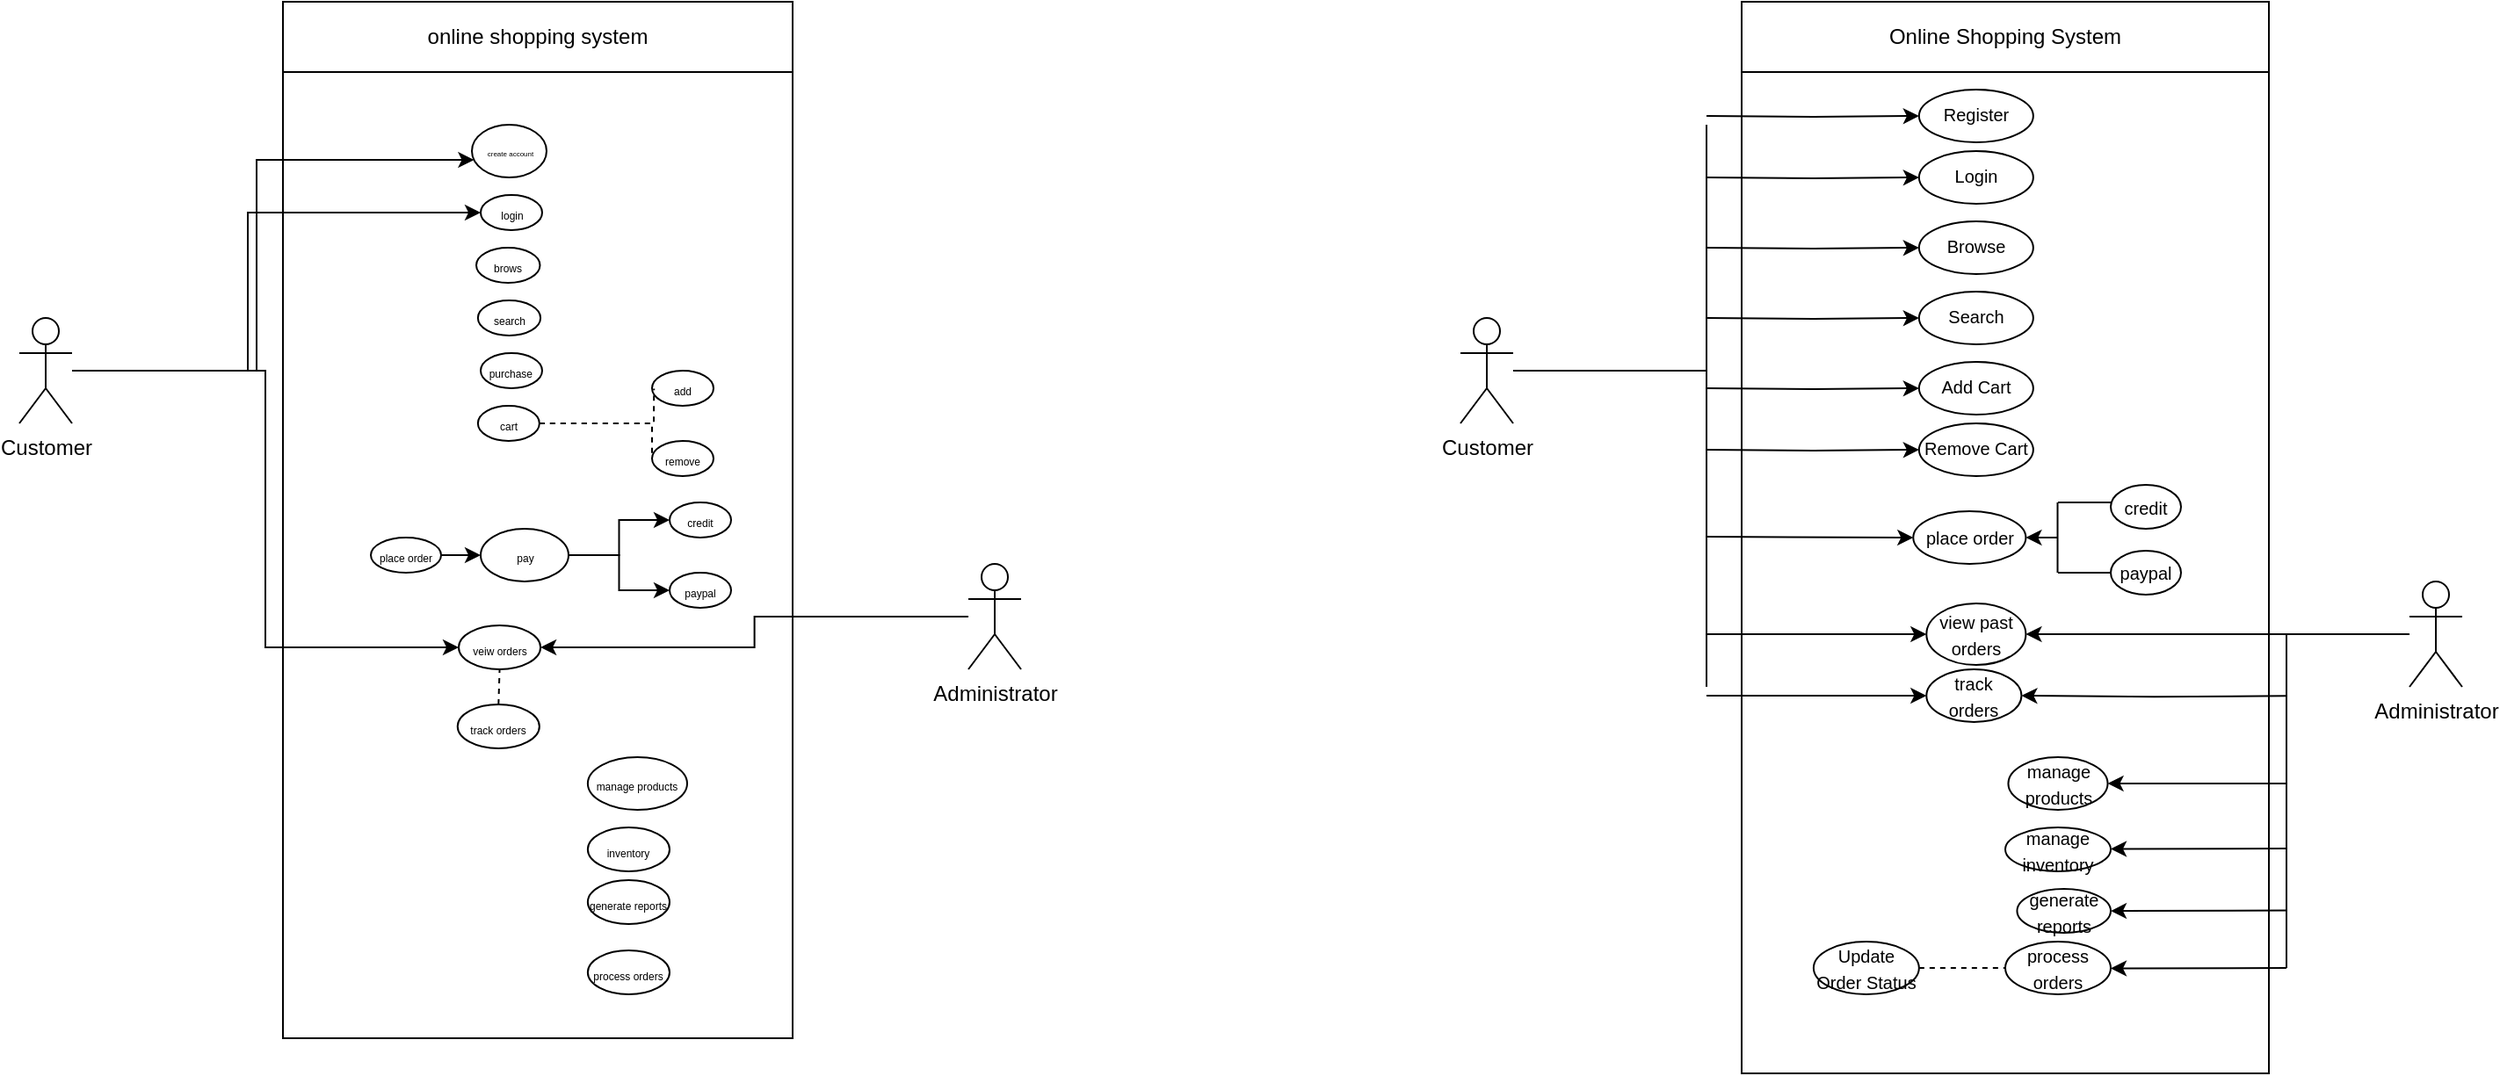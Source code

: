 <mxfile version="26.2.14">
  <diagram name="Page-1" id="EhupwXQCum9D8GcqkOYG">
    <mxGraphModel dx="1708" dy="776" grid="1" gridSize="10" guides="1" tooltips="1" connect="1" arrows="1" fold="1" page="1" pageScale="1" pageWidth="850" pageHeight="1100" math="0" shadow="0">
      <root>
        <mxCell id="0" />
        <mxCell id="1" parent="0" />
        <mxCell id="7i1ninCHhoOF4IIHglD1-1" value="" style="rounded=0;whiteSpace=wrap;html=1;" parent="1" vertex="1">
          <mxGeometry x="270" y="220" width="290" height="550" as="geometry" />
        </mxCell>
        <mxCell id="wF8JjJ0OHBjzFsopDSq--4" style="edgeStyle=orthogonalEdgeStyle;rounded=0;orthogonalLoop=1;jettySize=auto;html=1;entryX=0;entryY=0.5;entryDx=0;entryDy=0;" parent="1" source="7i1ninCHhoOF4IIHglD1-2" target="wF8JjJ0OHBjzFsopDSq--1" edge="1">
          <mxGeometry relative="1" as="geometry">
            <Array as="points">
              <mxPoint x="250" y="300" />
            </Array>
          </mxGeometry>
        </mxCell>
        <mxCell id="wF8JjJ0OHBjzFsopDSq--8" value="" style="edgeStyle=orthogonalEdgeStyle;rounded=0;orthogonalLoop=1;jettySize=auto;html=1;" parent="1" source="7i1ninCHhoOF4IIHglD1-2" target="wF8JjJ0OHBjzFsopDSq--7" edge="1">
          <mxGeometry relative="1" as="geometry">
            <Array as="points">
              <mxPoint x="255" y="270" />
            </Array>
          </mxGeometry>
        </mxCell>
        <mxCell id="wF8JjJ0OHBjzFsopDSq--38" style="edgeStyle=orthogonalEdgeStyle;rounded=0;orthogonalLoop=1;jettySize=auto;html=1;entryX=0;entryY=0.5;entryDx=0;entryDy=0;" parent="1" source="7i1ninCHhoOF4IIHglD1-2" target="wF8JjJ0OHBjzFsopDSq--19" edge="1">
          <mxGeometry relative="1" as="geometry" />
        </mxCell>
        <mxCell id="7i1ninCHhoOF4IIHglD1-2" value="Customer&lt;div&gt;&lt;br&gt;&lt;/div&gt;" style="shape=umlActor;verticalLabelPosition=bottom;verticalAlign=top;html=1;outlineConnect=0;" parent="1" vertex="1">
          <mxGeometry x="120" y="360" width="30" height="60" as="geometry" />
        </mxCell>
        <mxCell id="wF8JjJ0OHBjzFsopDSq--40" style="edgeStyle=orthogonalEdgeStyle;rounded=0;orthogonalLoop=1;jettySize=auto;html=1;entryX=1;entryY=0.5;entryDx=0;entryDy=0;" parent="1" source="7i1ninCHhoOF4IIHglD1-3" target="wF8JjJ0OHBjzFsopDSq--19" edge="1">
          <mxGeometry relative="1" as="geometry" />
        </mxCell>
        <mxCell id="7i1ninCHhoOF4IIHglD1-3" value="Administrator&lt;div&gt;&lt;br&gt;&lt;/div&gt;" style="shape=umlActor;verticalLabelPosition=bottom;verticalAlign=top;html=1;outlineConnect=0;" parent="1" vertex="1">
          <mxGeometry x="660" y="500" width="30" height="60" as="geometry" />
        </mxCell>
        <mxCell id="wF8JjJ0OHBjzFsopDSq--1" value="&lt;font style=&quot;font-size: 6px;&quot;&gt;login&lt;/font&gt;" style="ellipse;whiteSpace=wrap;html=1;" parent="1" vertex="1">
          <mxGeometry x="382.5" y="290" width="35" height="20" as="geometry" />
        </mxCell>
        <mxCell id="wF8JjJ0OHBjzFsopDSq--7" value="&lt;font style=&quot;font-size: 4px;&quot;&gt;create account&lt;/font&gt;" style="ellipse;whiteSpace=wrap;html=1;verticalAlign=top;" parent="1" vertex="1">
          <mxGeometry x="377.5" y="250" width="42.5" height="30" as="geometry" />
        </mxCell>
        <mxCell id="wF8JjJ0OHBjzFsopDSq--9" value="&lt;font style=&quot;font-size: 6px;&quot;&gt;brows&lt;/font&gt;" style="ellipse;whiteSpace=wrap;html=1;" parent="1" vertex="1">
          <mxGeometry x="380" y="320" width="36.25" height="20" as="geometry" />
        </mxCell>
        <mxCell id="wF8JjJ0OHBjzFsopDSq--10" value="&lt;span style=&quot;font-size: 6px;&quot;&gt;search&lt;/span&gt;" style="ellipse;whiteSpace=wrap;html=1;" parent="1" vertex="1">
          <mxGeometry x="380.93" y="350" width="35.63" height="20" as="geometry" />
        </mxCell>
        <mxCell id="wF8JjJ0OHBjzFsopDSq--11" value="&lt;span style=&quot;font-size: 6px;&quot;&gt;purchase&amp;nbsp;&lt;/span&gt;" style="ellipse;whiteSpace=wrap;html=1;" parent="1" vertex="1">
          <mxGeometry x="382.5" y="380" width="35" height="20" as="geometry" />
        </mxCell>
        <mxCell id="wF8JjJ0OHBjzFsopDSq--13" value="&lt;span style=&quot;font-size: 6px;&quot;&gt;add&lt;/span&gt;" style="ellipse;whiteSpace=wrap;html=1;" parent="1" vertex="1">
          <mxGeometry x="480" y="390" width="35" height="20" as="geometry" />
        </mxCell>
        <mxCell id="wF8JjJ0OHBjzFsopDSq--14" value="&lt;span style=&quot;font-size: 6px;&quot;&gt;remove&lt;/span&gt;" style="ellipse;whiteSpace=wrap;html=1;" parent="1" vertex="1">
          <mxGeometry x="480" y="430" width="35" height="20" as="geometry" />
        </mxCell>
        <mxCell id="wF8JjJ0OHBjzFsopDSq--48" style="edgeStyle=orthogonalEdgeStyle;rounded=0;orthogonalLoop=1;jettySize=auto;html=1;exitX=1;exitY=0.5;exitDx=0;exitDy=0;entryX=0;entryY=0.5;entryDx=0;entryDy=0;" parent="1" source="wF8JjJ0OHBjzFsopDSq--15" target="wF8JjJ0OHBjzFsopDSq--16" edge="1">
          <mxGeometry relative="1" as="geometry" />
        </mxCell>
        <mxCell id="wF8JjJ0OHBjzFsopDSq--49" style="edgeStyle=orthogonalEdgeStyle;rounded=0;orthogonalLoop=1;jettySize=auto;html=1;entryX=0;entryY=0.5;entryDx=0;entryDy=0;" parent="1" source="wF8JjJ0OHBjzFsopDSq--15" target="wF8JjJ0OHBjzFsopDSq--17" edge="1">
          <mxGeometry relative="1" as="geometry" />
        </mxCell>
        <mxCell id="wF8JjJ0OHBjzFsopDSq--15" value="&lt;span style=&quot;font-size: 6px;&quot;&gt;pay&lt;/span&gt;" style="ellipse;whiteSpace=wrap;html=1;" parent="1" vertex="1">
          <mxGeometry x="382.5" y="480" width="50" height="30" as="geometry" />
        </mxCell>
        <mxCell id="wF8JjJ0OHBjzFsopDSq--16" value="&lt;span style=&quot;font-size: 6px;&quot;&gt;credit&lt;/span&gt;" style="ellipse;whiteSpace=wrap;html=1;" parent="1" vertex="1">
          <mxGeometry x="490" y="465" width="35" height="20" as="geometry" />
        </mxCell>
        <mxCell id="wF8JjJ0OHBjzFsopDSq--17" value="&lt;span style=&quot;font-size: 6px;&quot;&gt;paypal&lt;/span&gt;" style="ellipse;whiteSpace=wrap;html=1;" parent="1" vertex="1">
          <mxGeometry x="490" y="505" width="35" height="20" as="geometry" />
        </mxCell>
        <mxCell id="wF8JjJ0OHBjzFsopDSq--19" value="&lt;span style=&quot;font-size: 6px;&quot;&gt;veiw orders&lt;/span&gt;" style="ellipse;whiteSpace=wrap;html=1;" parent="1" vertex="1">
          <mxGeometry x="370" y="535" width="46.56" height="25" as="geometry" />
        </mxCell>
        <mxCell id="wF8JjJ0OHBjzFsopDSq--26" value="" style="endArrow=none;dashed=1;html=1;rounded=0;entryX=0.032;entryY=0.514;entryDx=0;entryDy=0;entryPerimeter=0;" parent="1" source="wF8JjJ0OHBjzFsopDSq--12" target="wF8JjJ0OHBjzFsopDSq--13" edge="1">
          <mxGeometry width="50" height="50" relative="1" as="geometry">
            <mxPoint x="410" y="420" as="sourcePoint" />
            <mxPoint x="440" y="400" as="targetPoint" />
            <Array as="points">
              <mxPoint x="481" y="420" />
            </Array>
          </mxGeometry>
        </mxCell>
        <mxCell id="wF8JjJ0OHBjzFsopDSq--31" value="" style="endArrow=none;dashed=1;html=1;rounded=0;entryX=0;entryY=0.5;entryDx=0;entryDy=0;exitX=1;exitY=0.5;exitDx=0;exitDy=0;" parent="1" source="wF8JjJ0OHBjzFsopDSq--12" target="wF8JjJ0OHBjzFsopDSq--14" edge="1">
          <mxGeometry width="50" height="50" relative="1" as="geometry">
            <mxPoint x="374" y="428" as="sourcePoint" />
            <mxPoint x="491" y="410" as="targetPoint" />
            <Array as="points">
              <mxPoint x="480" y="420" />
            </Array>
          </mxGeometry>
        </mxCell>
        <mxCell id="wF8JjJ0OHBjzFsopDSq--34" style="edgeStyle=orthogonalEdgeStyle;rounded=0;orthogonalLoop=1;jettySize=auto;html=1;exitX=1;exitY=0.5;exitDx=0;exitDy=0;entryX=0;entryY=0.5;entryDx=0;entryDy=0;" parent="1" source="wF8JjJ0OHBjzFsopDSq--32" target="wF8JjJ0OHBjzFsopDSq--15" edge="1">
          <mxGeometry relative="1" as="geometry" />
        </mxCell>
        <mxCell id="wF8JjJ0OHBjzFsopDSq--32" value="&lt;span style=&quot;font-size: 6px;&quot;&gt;place order&lt;/span&gt;" style="ellipse;whiteSpace=wrap;html=1;" parent="1" vertex="1">
          <mxGeometry x="320" y="485" width="40" height="20" as="geometry" />
        </mxCell>
        <mxCell id="wF8JjJ0OHBjzFsopDSq--33" value="&lt;span style=&quot;font-size: 6px;&quot;&gt;track orders&lt;/span&gt;" style="ellipse;whiteSpace=wrap;html=1;" parent="1" vertex="1">
          <mxGeometry x="369.37" y="580" width="46.56" height="25" as="geometry" />
        </mxCell>
        <mxCell id="wF8JjJ0OHBjzFsopDSq--35" value="" style="endArrow=none;dashed=1;html=1;rounded=0;exitX=1;exitY=0.5;exitDx=0;exitDy=0;" parent="1" source="wF8JjJ0OHBjzFsopDSq--12" edge="1">
          <mxGeometry width="50" height="50" relative="1" as="geometry">
            <mxPoint x="350" y="470" as="sourcePoint" />
            <mxPoint x="400" y="420" as="targetPoint" />
          </mxGeometry>
        </mxCell>
        <mxCell id="wF8JjJ0OHBjzFsopDSq--12" value="&lt;span style=&quot;font-size: 6px;&quot;&gt;cart&lt;/span&gt;" style="ellipse;whiteSpace=wrap;html=1;" parent="1" vertex="1">
          <mxGeometry x="380.93" y="410" width="35" height="20" as="geometry" />
        </mxCell>
        <mxCell id="wF8JjJ0OHBjzFsopDSq--42" value="&lt;span style=&quot;font-size: 6px;&quot;&gt;manage products&lt;/span&gt;" style="ellipse;whiteSpace=wrap;html=1;" parent="1" vertex="1">
          <mxGeometry x="443.44" y="610" width="56.56" height="30" as="geometry" />
        </mxCell>
        <mxCell id="wF8JjJ0OHBjzFsopDSq--43" value="online shopping system" style="rounded=0;whiteSpace=wrap;html=1;" parent="1" vertex="1">
          <mxGeometry x="270" y="180" width="290" height="40" as="geometry" />
        </mxCell>
        <mxCell id="wF8JjJ0OHBjzFsopDSq--44" value="" style="endArrow=none;dashed=1;html=1;rounded=0;exitX=0.5;exitY=0;exitDx=0;exitDy=0;entryX=0.5;entryY=1;entryDx=0;entryDy=0;" parent="1" source="wF8JjJ0OHBjzFsopDSq--33" target="wF8JjJ0OHBjzFsopDSq--19" edge="1">
          <mxGeometry width="50" height="50" relative="1" as="geometry">
            <mxPoint x="350" y="570" as="sourcePoint" />
            <mxPoint x="400" y="520" as="targetPoint" />
          </mxGeometry>
        </mxCell>
        <mxCell id="wF8JjJ0OHBjzFsopDSq--50" value="&lt;span style=&quot;font-size: 6px;&quot;&gt;inventory&lt;/span&gt;" style="ellipse;whiteSpace=wrap;html=1;" parent="1" vertex="1">
          <mxGeometry x="443.44" y="650" width="46.56" height="25" as="geometry" />
        </mxCell>
        <mxCell id="wF8JjJ0OHBjzFsopDSq--51" value="&lt;span style=&quot;font-size: 6px;&quot;&gt;generate reports&lt;/span&gt;" style="ellipse;whiteSpace=wrap;html=1;" parent="1" vertex="1">
          <mxGeometry x="443.44" y="680" width="46.56" height="25" as="geometry" />
        </mxCell>
        <mxCell id="wF8JjJ0OHBjzFsopDSq--52" value="&lt;span style=&quot;font-size: 6px;&quot;&gt;process orders&lt;/span&gt;" style="ellipse;whiteSpace=wrap;html=1;" parent="1" vertex="1">
          <mxGeometry x="443.44" y="720" width="46.56" height="25" as="geometry" />
        </mxCell>
        <mxCell id="iW6y9UnB3l_zcMVOm5t4-1" value="" style="rounded=0;whiteSpace=wrap;html=1;" vertex="1" parent="1">
          <mxGeometry x="1100" y="220" width="300" height="570" as="geometry" />
        </mxCell>
        <mxCell id="iW6y9UnB3l_zcMVOm5t4-5" value="Customer&lt;div&gt;&lt;br&gt;&lt;/div&gt;" style="shape=umlActor;verticalLabelPosition=bottom;verticalAlign=top;html=1;outlineConnect=0;" vertex="1" parent="1">
          <mxGeometry x="940" y="360" width="30" height="60" as="geometry" />
        </mxCell>
        <mxCell id="iW6y9UnB3l_zcMVOm5t4-6" style="edgeStyle=orthogonalEdgeStyle;rounded=0;orthogonalLoop=1;jettySize=auto;html=1;entryX=1;entryY=0.5;entryDx=0;entryDy=0;" edge="1" parent="1" source="iW6y9UnB3l_zcMVOm5t4-7" target="iW6y9UnB3l_zcMVOm5t4-20">
          <mxGeometry relative="1" as="geometry">
            <Array as="points">
              <mxPoint x="1420" y="540" />
              <mxPoint x="1420" y="540" />
            </Array>
          </mxGeometry>
        </mxCell>
        <mxCell id="iW6y9UnB3l_zcMVOm5t4-7" value="Administrator&lt;div&gt;&lt;br&gt;&lt;/div&gt;" style="shape=umlActor;verticalLabelPosition=bottom;verticalAlign=top;html=1;outlineConnect=0;" vertex="1" parent="1">
          <mxGeometry x="1480" y="510" width="30" height="60" as="geometry" />
        </mxCell>
        <mxCell id="iW6y9UnB3l_zcMVOm5t4-18" value="&lt;font style=&quot;font-size: 10px;&quot;&gt;credit&lt;/font&gt;" style="ellipse;whiteSpace=wrap;html=1;" vertex="1" parent="1">
          <mxGeometry x="1310" y="455" width="40" height="25" as="geometry" />
        </mxCell>
        <mxCell id="iW6y9UnB3l_zcMVOm5t4-19" value="&lt;font style=&quot;font-size: 10px;&quot;&gt;paypal&lt;/font&gt;" style="ellipse;whiteSpace=wrap;html=1;" vertex="1" parent="1">
          <mxGeometry x="1310" y="492.5" width="40" height="25" as="geometry" />
        </mxCell>
        <mxCell id="iW6y9UnB3l_zcMVOm5t4-20" value="&lt;font style=&quot;font-size: 10px;&quot;&gt;view past orders&lt;/font&gt;" style="ellipse;whiteSpace=wrap;html=1;" vertex="1" parent="1">
          <mxGeometry x="1205.15" y="522.5" width="56.56" height="35" as="geometry" />
        </mxCell>
        <mxCell id="iW6y9UnB3l_zcMVOm5t4-24" value="&lt;font style=&quot;font-size: 10px;&quot;&gt;place order&lt;/font&gt;" style="ellipse;whiteSpace=wrap;html=1;" vertex="1" parent="1">
          <mxGeometry x="1197.64" y="470" width="64.07" height="30" as="geometry" />
        </mxCell>
        <mxCell id="iW6y9UnB3l_zcMVOm5t4-81" style="edgeStyle=orthogonalEdgeStyle;rounded=0;orthogonalLoop=1;jettySize=auto;html=1;exitX=1;exitY=0.5;exitDx=0;exitDy=0;entryX=1;entryY=0.5;entryDx=0;entryDy=0;" edge="1" parent="1" target="iW6y9UnB3l_zcMVOm5t4-25">
          <mxGeometry relative="1" as="geometry">
            <mxPoint x="1410" y="575.143" as="sourcePoint" />
          </mxGeometry>
        </mxCell>
        <mxCell id="iW6y9UnB3l_zcMVOm5t4-25" value="&lt;font style=&quot;font-size: 10px;&quot;&gt;track orders&lt;/font&gt;" style="ellipse;whiteSpace=wrap;html=1;" vertex="1" parent="1">
          <mxGeometry x="1205.15" y="560" width="54.07" height="30" as="geometry" />
        </mxCell>
        <mxCell id="iW6y9UnB3l_zcMVOm5t4-28" value="&lt;font style=&quot;font-size: 10px;&quot;&gt;manage products&lt;/font&gt;" style="ellipse;whiteSpace=wrap;html=1;" vertex="1" parent="1">
          <mxGeometry x="1251.72" y="610" width="56.56" height="30" as="geometry" />
        </mxCell>
        <mxCell id="iW6y9UnB3l_zcMVOm5t4-29" value="Online Shopping System" style="rounded=0;whiteSpace=wrap;html=1;" vertex="1" parent="1">
          <mxGeometry x="1100" y="180" width="300" height="40" as="geometry" />
        </mxCell>
        <mxCell id="iW6y9UnB3l_zcMVOm5t4-31" value="&lt;font style=&quot;font-size: 10px;&quot;&gt;manage inventory&lt;/font&gt;" style="ellipse;whiteSpace=wrap;html=1;" vertex="1" parent="1">
          <mxGeometry x="1250" y="650" width="60" height="25" as="geometry" />
        </mxCell>
        <mxCell id="iW6y9UnB3l_zcMVOm5t4-32" value="&lt;font style=&quot;font-size: 10px;&quot;&gt;generate reports&lt;/font&gt;" style="ellipse;whiteSpace=wrap;html=1;" vertex="1" parent="1">
          <mxGeometry x="1256.72" y="685" width="53.28" height="25" as="geometry" />
        </mxCell>
        <mxCell id="iW6y9UnB3l_zcMVOm5t4-33" value="&lt;font style=&quot;font-size: 10px;&quot;&gt;process orders&lt;/font&gt;" style="ellipse;whiteSpace=wrap;html=1;" vertex="1" parent="1">
          <mxGeometry x="1250" y="715" width="60" height="30" as="geometry" />
        </mxCell>
        <mxCell id="iW6y9UnB3l_zcMVOm5t4-42" value="" style="endArrow=classic;html=1;rounded=0;" edge="1" parent="1" target="iW6y9UnB3l_zcMVOm5t4-28">
          <mxGeometry width="50" height="50" relative="1" as="geometry">
            <mxPoint x="1410" y="625" as="sourcePoint" />
            <mxPoint x="1500" y="780" as="targetPoint" />
          </mxGeometry>
        </mxCell>
        <mxCell id="iW6y9UnB3l_zcMVOm5t4-43" value="" style="endArrow=none;html=1;rounded=0;" edge="1" parent="1">
          <mxGeometry width="50" height="50" relative="1" as="geometry">
            <mxPoint x="1410" y="730" as="sourcePoint" />
            <mxPoint x="1410" y="540" as="targetPoint" />
          </mxGeometry>
        </mxCell>
        <mxCell id="iW6y9UnB3l_zcMVOm5t4-44" value="" style="endArrow=classic;html=1;rounded=0;" edge="1" parent="1">
          <mxGeometry width="50" height="50" relative="1" as="geometry">
            <mxPoint x="1410" y="662" as="sourcePoint" />
            <mxPoint x="1310" y="662.26" as="targetPoint" />
          </mxGeometry>
        </mxCell>
        <mxCell id="iW6y9UnB3l_zcMVOm5t4-45" value="" style="endArrow=classic;html=1;rounded=0;" edge="1" parent="1">
          <mxGeometry width="50" height="50" relative="1" as="geometry">
            <mxPoint x="1410" y="697.26" as="sourcePoint" />
            <mxPoint x="1310" y="697.52" as="targetPoint" />
          </mxGeometry>
        </mxCell>
        <mxCell id="iW6y9UnB3l_zcMVOm5t4-46" value="" style="endArrow=classic;html=1;rounded=0;" edge="1" parent="1">
          <mxGeometry width="50" height="50" relative="1" as="geometry">
            <mxPoint x="1410" y="730" as="sourcePoint" />
            <mxPoint x="1310" y="730.26" as="targetPoint" />
          </mxGeometry>
        </mxCell>
        <mxCell id="iW6y9UnB3l_zcMVOm5t4-47" value="&lt;font style=&quot;font-size: 10px;&quot;&gt;Update Order Status&lt;/font&gt;" style="ellipse;whiteSpace=wrap;html=1;" vertex="1" parent="1">
          <mxGeometry x="1140.93" y="715" width="60" height="30" as="geometry" />
        </mxCell>
        <mxCell id="iW6y9UnB3l_zcMVOm5t4-49" value="" style="endArrow=classic;html=1;rounded=0;" edge="1" parent="1" target="iW6y9UnB3l_zcMVOm5t4-24">
          <mxGeometry width="50" height="50" relative="1" as="geometry">
            <mxPoint x="1080" y="484.52" as="sourcePoint" />
            <mxPoint x="1140" y="485" as="targetPoint" />
          </mxGeometry>
        </mxCell>
        <mxCell id="iW6y9UnB3l_zcMVOm5t4-53" value="" style="endArrow=none;dashed=1;html=1;rounded=0;exitX=1;exitY=0.5;exitDx=0;exitDy=0;" edge="1" parent="1" source="iW6y9UnB3l_zcMVOm5t4-47" target="iW6y9UnB3l_zcMVOm5t4-33">
          <mxGeometry width="50" height="50" relative="1" as="geometry">
            <mxPoint x="1300" y="710" as="sourcePoint" />
            <mxPoint x="1350" y="660" as="targetPoint" />
          </mxGeometry>
        </mxCell>
        <mxCell id="iW6y9UnB3l_zcMVOm5t4-54" value="" style="endArrow=none;html=1;rounded=0;" edge="1" parent="1">
          <mxGeometry width="50" height="50" relative="1" as="geometry">
            <mxPoint x="1080" y="250" as="sourcePoint" />
            <mxPoint x="1080" y="570" as="targetPoint" />
            <Array as="points">
              <mxPoint x="1080" y="550" />
            </Array>
          </mxGeometry>
        </mxCell>
        <mxCell id="iW6y9UnB3l_zcMVOm5t4-56" value="" style="endArrow=classic;html=1;rounded=0;entryX=0;entryY=0.5;entryDx=0;entryDy=0;" edge="1" parent="1" target="iW6y9UnB3l_zcMVOm5t4-25">
          <mxGeometry width="50" height="50" relative="1" as="geometry">
            <mxPoint x="1080" y="575" as="sourcePoint" />
            <mxPoint x="1350" y="600" as="targetPoint" />
          </mxGeometry>
        </mxCell>
        <mxCell id="iW6y9UnB3l_zcMVOm5t4-58" value="" style="endArrow=classic;html=1;rounded=0;entryX=1;entryY=0.5;entryDx=0;entryDy=0;" edge="1" parent="1" target="iW6y9UnB3l_zcMVOm5t4-24">
          <mxGeometry width="50" height="50" relative="1" as="geometry">
            <mxPoint x="1280" y="485" as="sourcePoint" />
            <mxPoint x="1440" y="480" as="targetPoint" />
          </mxGeometry>
        </mxCell>
        <mxCell id="iW6y9UnB3l_zcMVOm5t4-59" value="" style="endArrow=none;html=1;rounded=0;" edge="1" parent="1">
          <mxGeometry width="50" height="50" relative="1" as="geometry">
            <mxPoint x="1279.76" y="465" as="sourcePoint" />
            <mxPoint x="1279.76" y="505" as="targetPoint" />
          </mxGeometry>
        </mxCell>
        <mxCell id="iW6y9UnB3l_zcMVOm5t4-60" value="" style="endArrow=none;html=1;rounded=0;exitX=0;exitY=0.5;exitDx=0;exitDy=0;" edge="1" parent="1" source="iW6y9UnB3l_zcMVOm5t4-19">
          <mxGeometry width="50" height="50" relative="1" as="geometry">
            <mxPoint x="1300" y="560" as="sourcePoint" />
            <mxPoint x="1280" y="505" as="targetPoint" />
          </mxGeometry>
        </mxCell>
        <mxCell id="iW6y9UnB3l_zcMVOm5t4-61" value="" style="endArrow=none;html=1;rounded=0;exitX=0;exitY=0.5;exitDx=0;exitDy=0;" edge="1" parent="1">
          <mxGeometry width="50" height="50" relative="1" as="geometry">
            <mxPoint x="1310" y="465" as="sourcePoint" />
            <mxPoint x="1280" y="465" as="targetPoint" />
          </mxGeometry>
        </mxCell>
        <mxCell id="iW6y9UnB3l_zcMVOm5t4-63" value="" style="endArrow=classic;html=1;rounded=0;entryX=0;entryY=0.5;entryDx=0;entryDy=0;" edge="1" parent="1" target="iW6y9UnB3l_zcMVOm5t4-20">
          <mxGeometry width="50" height="50" relative="1" as="geometry">
            <mxPoint x="1080" y="540" as="sourcePoint" />
            <mxPoint x="1180" y="538" as="targetPoint" />
          </mxGeometry>
        </mxCell>
        <mxCell id="iW6y9UnB3l_zcMVOm5t4-75" style="edgeStyle=orthogonalEdgeStyle;rounded=0;orthogonalLoop=1;jettySize=auto;html=1;exitX=0;exitY=0.5;exitDx=0;exitDy=0;entryX=0;entryY=0.5;entryDx=0;entryDy=0;" edge="1" parent="1" target="iW6y9UnB3l_zcMVOm5t4-65">
          <mxGeometry relative="1" as="geometry">
            <mxPoint x="1080" y="280" as="sourcePoint" />
          </mxGeometry>
        </mxCell>
        <mxCell id="iW6y9UnB3l_zcMVOm5t4-65" value="&lt;font style=&quot;font-size: 10px;&quot;&gt;Login&lt;/font&gt;" style="ellipse;whiteSpace=wrap;html=1;verticalAlign=top;" vertex="1" parent="1">
          <mxGeometry x="1200.93" y="265" width="65" height="30" as="geometry" />
        </mxCell>
        <mxCell id="iW6y9UnB3l_zcMVOm5t4-74" style="edgeStyle=orthogonalEdgeStyle;rounded=0;orthogonalLoop=1;jettySize=auto;html=1;exitX=0;exitY=0.5;exitDx=0;exitDy=0;entryX=0;entryY=0.5;entryDx=0;entryDy=0;" edge="1" parent="1" target="iW6y9UnB3l_zcMVOm5t4-67">
          <mxGeometry relative="1" as="geometry">
            <mxPoint x="1080" y="320" as="sourcePoint" />
          </mxGeometry>
        </mxCell>
        <mxCell id="iW6y9UnB3l_zcMVOm5t4-67" value="&lt;font style=&quot;font-size: 10px;&quot;&gt;Browse&lt;/font&gt;" style="ellipse;whiteSpace=wrap;html=1;verticalAlign=top;" vertex="1" parent="1">
          <mxGeometry x="1200.93" y="305" width="65" height="30" as="geometry" />
        </mxCell>
        <mxCell id="iW6y9UnB3l_zcMVOm5t4-73" style="edgeStyle=orthogonalEdgeStyle;rounded=0;orthogonalLoop=1;jettySize=auto;html=1;exitX=0;exitY=0.5;exitDx=0;exitDy=0;entryX=0;entryY=0.5;entryDx=0;entryDy=0;" edge="1" parent="1" target="iW6y9UnB3l_zcMVOm5t4-68">
          <mxGeometry relative="1" as="geometry">
            <mxPoint x="1080" y="360" as="sourcePoint" />
          </mxGeometry>
        </mxCell>
        <mxCell id="iW6y9UnB3l_zcMVOm5t4-68" value="&lt;font style=&quot;font-size: 10px;&quot;&gt;Search&lt;/font&gt;&lt;span style=&quot;color: rgba(0, 0, 0, 0); font-family: monospace; font-size: 0px; text-align: start; text-wrap-mode: nowrap;&quot;&gt;%3CmxGraphModel%3E%3Croot%3E%3CmxCell%20id%3D%220%22%2F%3E%3CmxCell%20id%3D%221%22%20parent%3D%220%22%2F%3E%3CmxCell%20id%3D%222%22%20value%3D%22%26lt%3Bfont%20style%3D%26quot%3Bfont-size%3A%2010px%3B%26quot%3B%26gt%3BBrowse%26lt%3B%2Ffont%26gt%3B%22%20style%3D%22ellipse%3BwhiteSpace%3Dwrap%3Bhtml%3D1%3BverticalAlign%3Dtop%3B%22%20vertex%3D%221%22%20parent%3D%221%22%3E%3CmxGeometry%20x%3D%221430%22%20y%3D%22310%22%20width%3D%2265%22%20height%3D%2230%22%20as%3D%22geometry%22%2F%3E%3C%2FmxCell%3E%3C%2Froot%3E%3C%2FmxGraphModel%3E&lt;/span&gt;" style="ellipse;whiteSpace=wrap;html=1;verticalAlign=top;" vertex="1" parent="1">
          <mxGeometry x="1200.93" y="345" width="65" height="30" as="geometry" />
        </mxCell>
        <mxCell id="iW6y9UnB3l_zcMVOm5t4-77" style="edgeStyle=orthogonalEdgeStyle;rounded=0;orthogonalLoop=1;jettySize=auto;html=1;exitX=0;exitY=0.5;exitDx=0;exitDy=0;entryX=0;entryY=0.5;entryDx=0;entryDy=0;" edge="1" parent="1" target="iW6y9UnB3l_zcMVOm5t4-69">
          <mxGeometry relative="1" as="geometry">
            <mxPoint x="1080" y="400" as="sourcePoint" />
          </mxGeometry>
        </mxCell>
        <mxCell id="iW6y9UnB3l_zcMVOm5t4-69" value="&lt;span style=&quot;font-size: 10px;&quot;&gt;Add Cart&lt;/span&gt;" style="ellipse;whiteSpace=wrap;html=1;verticalAlign=top;" vertex="1" parent="1">
          <mxGeometry x="1200.93" y="385" width="65" height="30" as="geometry" />
        </mxCell>
        <mxCell id="iW6y9UnB3l_zcMVOm5t4-78" style="edgeStyle=orthogonalEdgeStyle;rounded=0;orthogonalLoop=1;jettySize=auto;html=1;exitX=0;exitY=0.5;exitDx=0;exitDy=0;entryX=0;entryY=0.5;entryDx=0;entryDy=0;" edge="1" parent="1" target="iW6y9UnB3l_zcMVOm5t4-70">
          <mxGeometry relative="1" as="geometry">
            <mxPoint x="1080" y="435" as="sourcePoint" />
          </mxGeometry>
        </mxCell>
        <mxCell id="iW6y9UnB3l_zcMVOm5t4-70" value="&lt;span style=&quot;font-size: 10px;&quot;&gt;Remove Cart&lt;/span&gt;" style="ellipse;whiteSpace=wrap;html=1;verticalAlign=top;" vertex="1" parent="1">
          <mxGeometry x="1200.93" y="420" width="65" height="30" as="geometry" />
        </mxCell>
        <mxCell id="iW6y9UnB3l_zcMVOm5t4-76" style="edgeStyle=orthogonalEdgeStyle;rounded=0;orthogonalLoop=1;jettySize=auto;html=1;exitX=0;exitY=0.5;exitDx=0;exitDy=0;entryX=0;entryY=0.5;entryDx=0;entryDy=0;" edge="1" parent="1" target="iW6y9UnB3l_zcMVOm5t4-71">
          <mxGeometry relative="1" as="geometry">
            <mxPoint x="1080" y="245" as="sourcePoint" />
          </mxGeometry>
        </mxCell>
        <mxCell id="iW6y9UnB3l_zcMVOm5t4-71" value="&lt;font style=&quot;font-size: 10px;&quot;&gt;Register&lt;/font&gt;" style="ellipse;whiteSpace=wrap;html=1;verticalAlign=top;" vertex="1" parent="1">
          <mxGeometry x="1200.93" y="230" width="65" height="30" as="geometry" />
        </mxCell>
        <mxCell id="iW6y9UnB3l_zcMVOm5t4-72" value="" style="endArrow=none;html=1;rounded=0;" edge="1" parent="1" source="iW6y9UnB3l_zcMVOm5t4-5">
          <mxGeometry width="50" height="50" relative="1" as="geometry">
            <mxPoint x="990" y="450" as="sourcePoint" />
            <mxPoint x="1080" y="390" as="targetPoint" />
          </mxGeometry>
        </mxCell>
      </root>
    </mxGraphModel>
  </diagram>
</mxfile>
